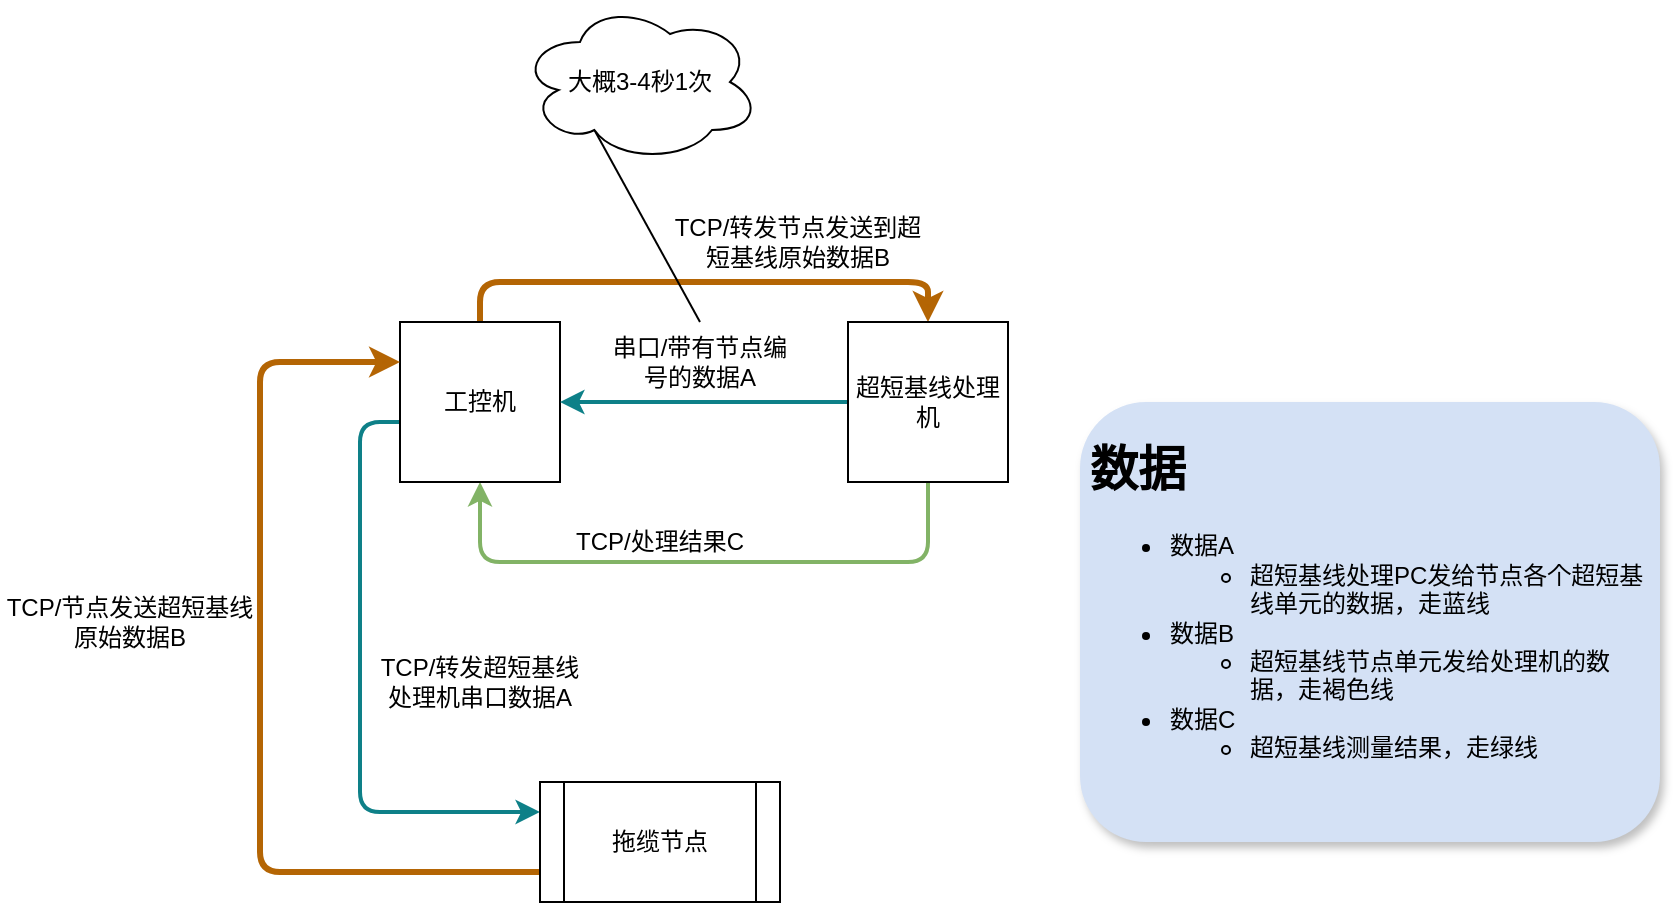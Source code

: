 <mxfile version="14.7.2" type="github">
  <diagram id="CK9Aaw-rIO32B7K5VY-r" name="Page-1">
    <mxGraphModel dx="1896" dy="595" grid="1" gridSize="10" guides="1" tooltips="1" connect="1" arrows="1" fold="1" page="1" pageScale="1" pageWidth="827" pageHeight="1169" math="0" shadow="0">
      <root>
        <mxCell id="0" />
        <mxCell id="1" parent="0" />
        <mxCell id="SZCdHiikP1p73m2f1Slg-14" style="edgeStyle=orthogonalEdgeStyle;rounded=1;orthogonalLoop=1;jettySize=auto;html=1;entryX=0.5;entryY=1;entryDx=0;entryDy=0;endArrow=none;endFill=0;exitX=0.5;exitY=1;exitDx=0;exitDy=0;startArrow=classic;startFill=1;gradientColor=#97d077;fillColor=#d5e8d4;strokeColor=#82b366;strokeWidth=2;" edge="1" parent="1" source="SZCdHiikP1p73m2f1Slg-1" target="SZCdHiikP1p73m2f1Slg-2">
          <mxGeometry relative="1" as="geometry">
            <mxPoint x="280" y="370" as="sourcePoint" />
            <Array as="points">
              <mxPoint x="190" y="280" />
              <mxPoint x="414" y="280" />
            </Array>
          </mxGeometry>
        </mxCell>
        <mxCell id="SZCdHiikP1p73m2f1Slg-18" style="edgeStyle=orthogonalEdgeStyle;rounded=1;orthogonalLoop=1;jettySize=auto;html=1;entryX=0;entryY=0.25;entryDx=0;entryDy=0;startArrow=none;startFill=0;endArrow=classic;endFill=1;exitX=0;exitY=0.625;exitDx=0;exitDy=0;exitPerimeter=0;fillColor=#b0e3e6;strokeColor=#0e8088;strokeWidth=2;" edge="1" parent="1" source="SZCdHiikP1p73m2f1Slg-1" target="SZCdHiikP1p73m2f1Slg-17">
          <mxGeometry relative="1" as="geometry" />
        </mxCell>
        <mxCell id="SZCdHiikP1p73m2f1Slg-25" style="edgeStyle=orthogonalEdgeStyle;rounded=1;orthogonalLoop=1;jettySize=auto;html=1;exitX=0.5;exitY=0;exitDx=0;exitDy=0;entryX=0.5;entryY=0;entryDx=0;entryDy=0;startArrow=none;startFill=0;endArrow=classic;endFill=1;fillColor=#fad7ac;strokeColor=#b46504;strokeWidth=3;" edge="1" parent="1" source="SZCdHiikP1p73m2f1Slg-1" target="SZCdHiikP1p73m2f1Slg-2">
          <mxGeometry relative="1" as="geometry" />
        </mxCell>
        <mxCell id="SZCdHiikP1p73m2f1Slg-1" value="工控机" style="whiteSpace=wrap;html=1;aspect=fixed;" vertex="1" parent="1">
          <mxGeometry x="150" y="160" width="80" height="80" as="geometry" />
        </mxCell>
        <mxCell id="SZCdHiikP1p73m2f1Slg-3" style="edgeStyle=orthogonalEdgeStyle;rounded=0;orthogonalLoop=1;jettySize=auto;html=1;entryX=1;entryY=0.5;entryDx=0;entryDy=0;fillColor=#b0e3e6;strokeColor=#0e8088;strokeWidth=2;" edge="1" parent="1" source="SZCdHiikP1p73m2f1Slg-2" target="SZCdHiikP1p73m2f1Slg-1">
          <mxGeometry relative="1" as="geometry" />
        </mxCell>
        <mxCell id="SZCdHiikP1p73m2f1Slg-2" value="超短基线处理机" style="whiteSpace=wrap;html=1;aspect=fixed;" vertex="1" parent="1">
          <mxGeometry x="374" y="160" width="80" height="80" as="geometry" />
        </mxCell>
        <mxCell id="SZCdHiikP1p73m2f1Slg-13" style="rounded=1;orthogonalLoop=1;jettySize=auto;html=1;entryX=0.31;entryY=0.8;entryDx=0;entryDy=0;entryPerimeter=0;endArrow=none;endFill=0;" edge="1" parent="1" target="SZCdHiikP1p73m2f1Slg-12">
          <mxGeometry relative="1" as="geometry">
            <mxPoint x="300" y="160" as="sourcePoint" />
          </mxGeometry>
        </mxCell>
        <mxCell id="SZCdHiikP1p73m2f1Slg-4" value="串口/带有节点编号的数据A" style="text;html=1;strokeColor=none;fillColor=none;align=center;verticalAlign=middle;whiteSpace=wrap;rounded=0;" vertex="1" parent="1">
          <mxGeometry x="250" y="170" width="100" height="20" as="geometry" />
        </mxCell>
        <mxCell id="SZCdHiikP1p73m2f1Slg-12" value="大概3-4秒1次" style="ellipse;shape=cloud;whiteSpace=wrap;html=1;" vertex="1" parent="1">
          <mxGeometry x="210" width="120" height="80" as="geometry" />
        </mxCell>
        <mxCell id="SZCdHiikP1p73m2f1Slg-15" value="TCP/处理结果C" style="text;html=1;strokeColor=none;fillColor=none;align=center;verticalAlign=middle;whiteSpace=wrap;rounded=0;" vertex="1" parent="1">
          <mxGeometry x="230" y="260" width="100" height="20" as="geometry" />
        </mxCell>
        <mxCell id="SZCdHiikP1p73m2f1Slg-21" style="edgeStyle=orthogonalEdgeStyle;rounded=1;orthogonalLoop=1;jettySize=auto;html=1;exitX=0;exitY=0.75;exitDx=0;exitDy=0;entryX=0;entryY=0.25;entryDx=0;entryDy=0;startArrow=none;startFill=0;endArrow=classic;endFill=1;fillColor=#fad7ac;strokeColor=#b46504;strokeWidth=3;" edge="1" parent="1" source="SZCdHiikP1p73m2f1Slg-17" target="SZCdHiikP1p73m2f1Slg-1">
          <mxGeometry relative="1" as="geometry">
            <Array as="points">
              <mxPoint x="80" y="435" />
              <mxPoint x="80" y="180" />
            </Array>
          </mxGeometry>
        </mxCell>
        <mxCell id="SZCdHiikP1p73m2f1Slg-17" value="拖缆节点" style="shape=process;whiteSpace=wrap;html=1;backgroundOutline=1;" vertex="1" parent="1">
          <mxGeometry x="220" y="390" width="120" height="60" as="geometry" />
        </mxCell>
        <mxCell id="SZCdHiikP1p73m2f1Slg-19" value="TCP/转发超短基线处理机串口数据A" style="text;html=1;strokeColor=none;fillColor=none;align=center;verticalAlign=middle;whiteSpace=wrap;rounded=0;" vertex="1" parent="1">
          <mxGeometry x="135" y="330" width="110" height="20" as="geometry" />
        </mxCell>
        <mxCell id="SZCdHiikP1p73m2f1Slg-22" value="TCP/转发节点发送到超短基线原始数据B" style="text;html=1;strokeColor=none;fillColor=none;align=center;verticalAlign=middle;whiteSpace=wrap;rounded=0;" vertex="1" parent="1">
          <mxGeometry x="284" y="110" width="130" height="20" as="geometry" />
        </mxCell>
        <mxCell id="SZCdHiikP1p73m2f1Slg-24" value="&lt;br&gt;&lt;h1&gt;数据&lt;/h1&gt;&lt;div&gt;&lt;ul&gt;&lt;li&gt;数据A&lt;/li&gt;&lt;ul&gt;&lt;li&gt;超短基线处理PC发给节点各个超短基线单元的数据，走蓝线&lt;br&gt;&lt;/li&gt;&lt;/ul&gt;&lt;li&gt;数据B&lt;/li&gt;&lt;ul&gt;&lt;li&gt;超短基线节点单元发给处理机的数据，走褐色线&lt;br&gt;&lt;/li&gt;&lt;/ul&gt;&lt;li&gt;数据C&lt;/li&gt;&lt;ul&gt;&lt;li&gt;超短基线测量结果，走绿线&lt;br&gt;&lt;/li&gt;&lt;/ul&gt;&lt;/ul&gt;&lt;/div&gt;" style="text;html=1;strokeColor=none;spacing=5;spacingTop=-20;whiteSpace=wrap;overflow=hidden;rounded=1;shadow=1;fillColor=#D4E1F5;glass=0;sketch=0;" vertex="1" parent="1">
          <mxGeometry x="490" y="200" width="290" height="220" as="geometry" />
        </mxCell>
        <mxCell id="SZCdHiikP1p73m2f1Slg-27" value="TCP/节点发送超短基线原始数据B" style="text;html=1;strokeColor=none;fillColor=none;align=center;verticalAlign=middle;whiteSpace=wrap;rounded=0;" vertex="1" parent="1">
          <mxGeometry x="-50" y="300" width="130" height="20" as="geometry" />
        </mxCell>
      </root>
    </mxGraphModel>
  </diagram>
</mxfile>
